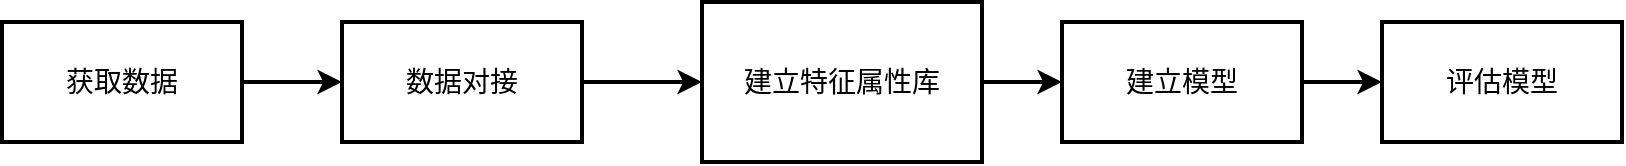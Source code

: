 <mxfile version="14.5.3" type="github">
  <diagram id="evf3HYqad5aYdoD3thaz" name="Page-1">
    <mxGraphModel dx="1002" dy="682" grid="1" gridSize="10" guides="1" tooltips="1" connect="1" arrows="1" fold="1" page="1" pageScale="1" pageWidth="827" pageHeight="1169" math="0" shadow="0">
      <root>
        <mxCell id="0" />
        <mxCell id="1" parent="0" />
        <mxCell id="3sJL6qDaUBLJdTnOcUnw-10" style="edgeStyle=orthogonalEdgeStyle;rounded=0;orthogonalLoop=1;jettySize=auto;html=1;exitX=1;exitY=0.5;exitDx=0;exitDy=0;entryX=0;entryY=0.5;entryDx=0;entryDy=0;strokeWidth=2;fontSize=14;" edge="1" parent="1" source="3sJL6qDaUBLJdTnOcUnw-1" target="3sJL6qDaUBLJdTnOcUnw-2">
          <mxGeometry relative="1" as="geometry" />
        </mxCell>
        <mxCell id="3sJL6qDaUBLJdTnOcUnw-1" value="获取数据" style="rounded=0;whiteSpace=wrap;html=1;strokeWidth=2;fontSize=14;" vertex="1" parent="1">
          <mxGeometry x="310" y="610" width="120" height="60" as="geometry" />
        </mxCell>
        <mxCell id="3sJL6qDaUBLJdTnOcUnw-12" style="edgeStyle=orthogonalEdgeStyle;rounded=0;orthogonalLoop=1;jettySize=auto;html=1;exitX=1;exitY=0.5;exitDx=0;exitDy=0;entryX=0;entryY=0.5;entryDx=0;entryDy=0;strokeWidth=2;fontSize=14;" edge="1" parent="1" source="3sJL6qDaUBLJdTnOcUnw-2" target="3sJL6qDaUBLJdTnOcUnw-6">
          <mxGeometry relative="1" as="geometry" />
        </mxCell>
        <mxCell id="3sJL6qDaUBLJdTnOcUnw-2" value="数据对接" style="rounded=0;whiteSpace=wrap;html=1;strokeWidth=2;fontSize=14;" vertex="1" parent="1">
          <mxGeometry x="480" y="610" width="120" height="60" as="geometry" />
        </mxCell>
        <mxCell id="3sJL6qDaUBLJdTnOcUnw-15" style="edgeStyle=orthogonalEdgeStyle;rounded=0;orthogonalLoop=1;jettySize=auto;html=1;exitX=1;exitY=0.5;exitDx=0;exitDy=0;entryX=0;entryY=0.5;entryDx=0;entryDy=0;strokeWidth=2;fontSize=14;" edge="1" parent="1" source="3sJL6qDaUBLJdTnOcUnw-6" target="3sJL6qDaUBLJdTnOcUnw-8">
          <mxGeometry relative="1" as="geometry" />
        </mxCell>
        <mxCell id="3sJL6qDaUBLJdTnOcUnw-6" value="建立特征属性库" style="rounded=0;whiteSpace=wrap;html=1;fillColor=none;strokeWidth=2;fontSize=14;" vertex="1" parent="1">
          <mxGeometry x="660" y="600" width="140" height="80" as="geometry" />
        </mxCell>
        <mxCell id="3sJL6qDaUBLJdTnOcUnw-16" style="edgeStyle=orthogonalEdgeStyle;rounded=0;orthogonalLoop=1;jettySize=auto;html=1;exitX=1;exitY=0.5;exitDx=0;exitDy=0;entryX=0;entryY=0.5;entryDx=0;entryDy=0;strokeWidth=2;fontSize=14;" edge="1" parent="1" source="3sJL6qDaUBLJdTnOcUnw-8" target="3sJL6qDaUBLJdTnOcUnw-9">
          <mxGeometry relative="1" as="geometry" />
        </mxCell>
        <mxCell id="3sJL6qDaUBLJdTnOcUnw-8" value="建立模型" style="rounded=0;whiteSpace=wrap;html=1;fillColor=none;strokeWidth=2;fontSize=14;" vertex="1" parent="1">
          <mxGeometry x="840" y="610" width="120" height="60" as="geometry" />
        </mxCell>
        <mxCell id="3sJL6qDaUBLJdTnOcUnw-9" value="评估模型" style="rounded=0;whiteSpace=wrap;html=1;fillColor=none;strokeWidth=2;fontSize=14;" vertex="1" parent="1">
          <mxGeometry x="1000" y="610" width="120" height="60" as="geometry" />
        </mxCell>
      </root>
    </mxGraphModel>
  </diagram>
</mxfile>
